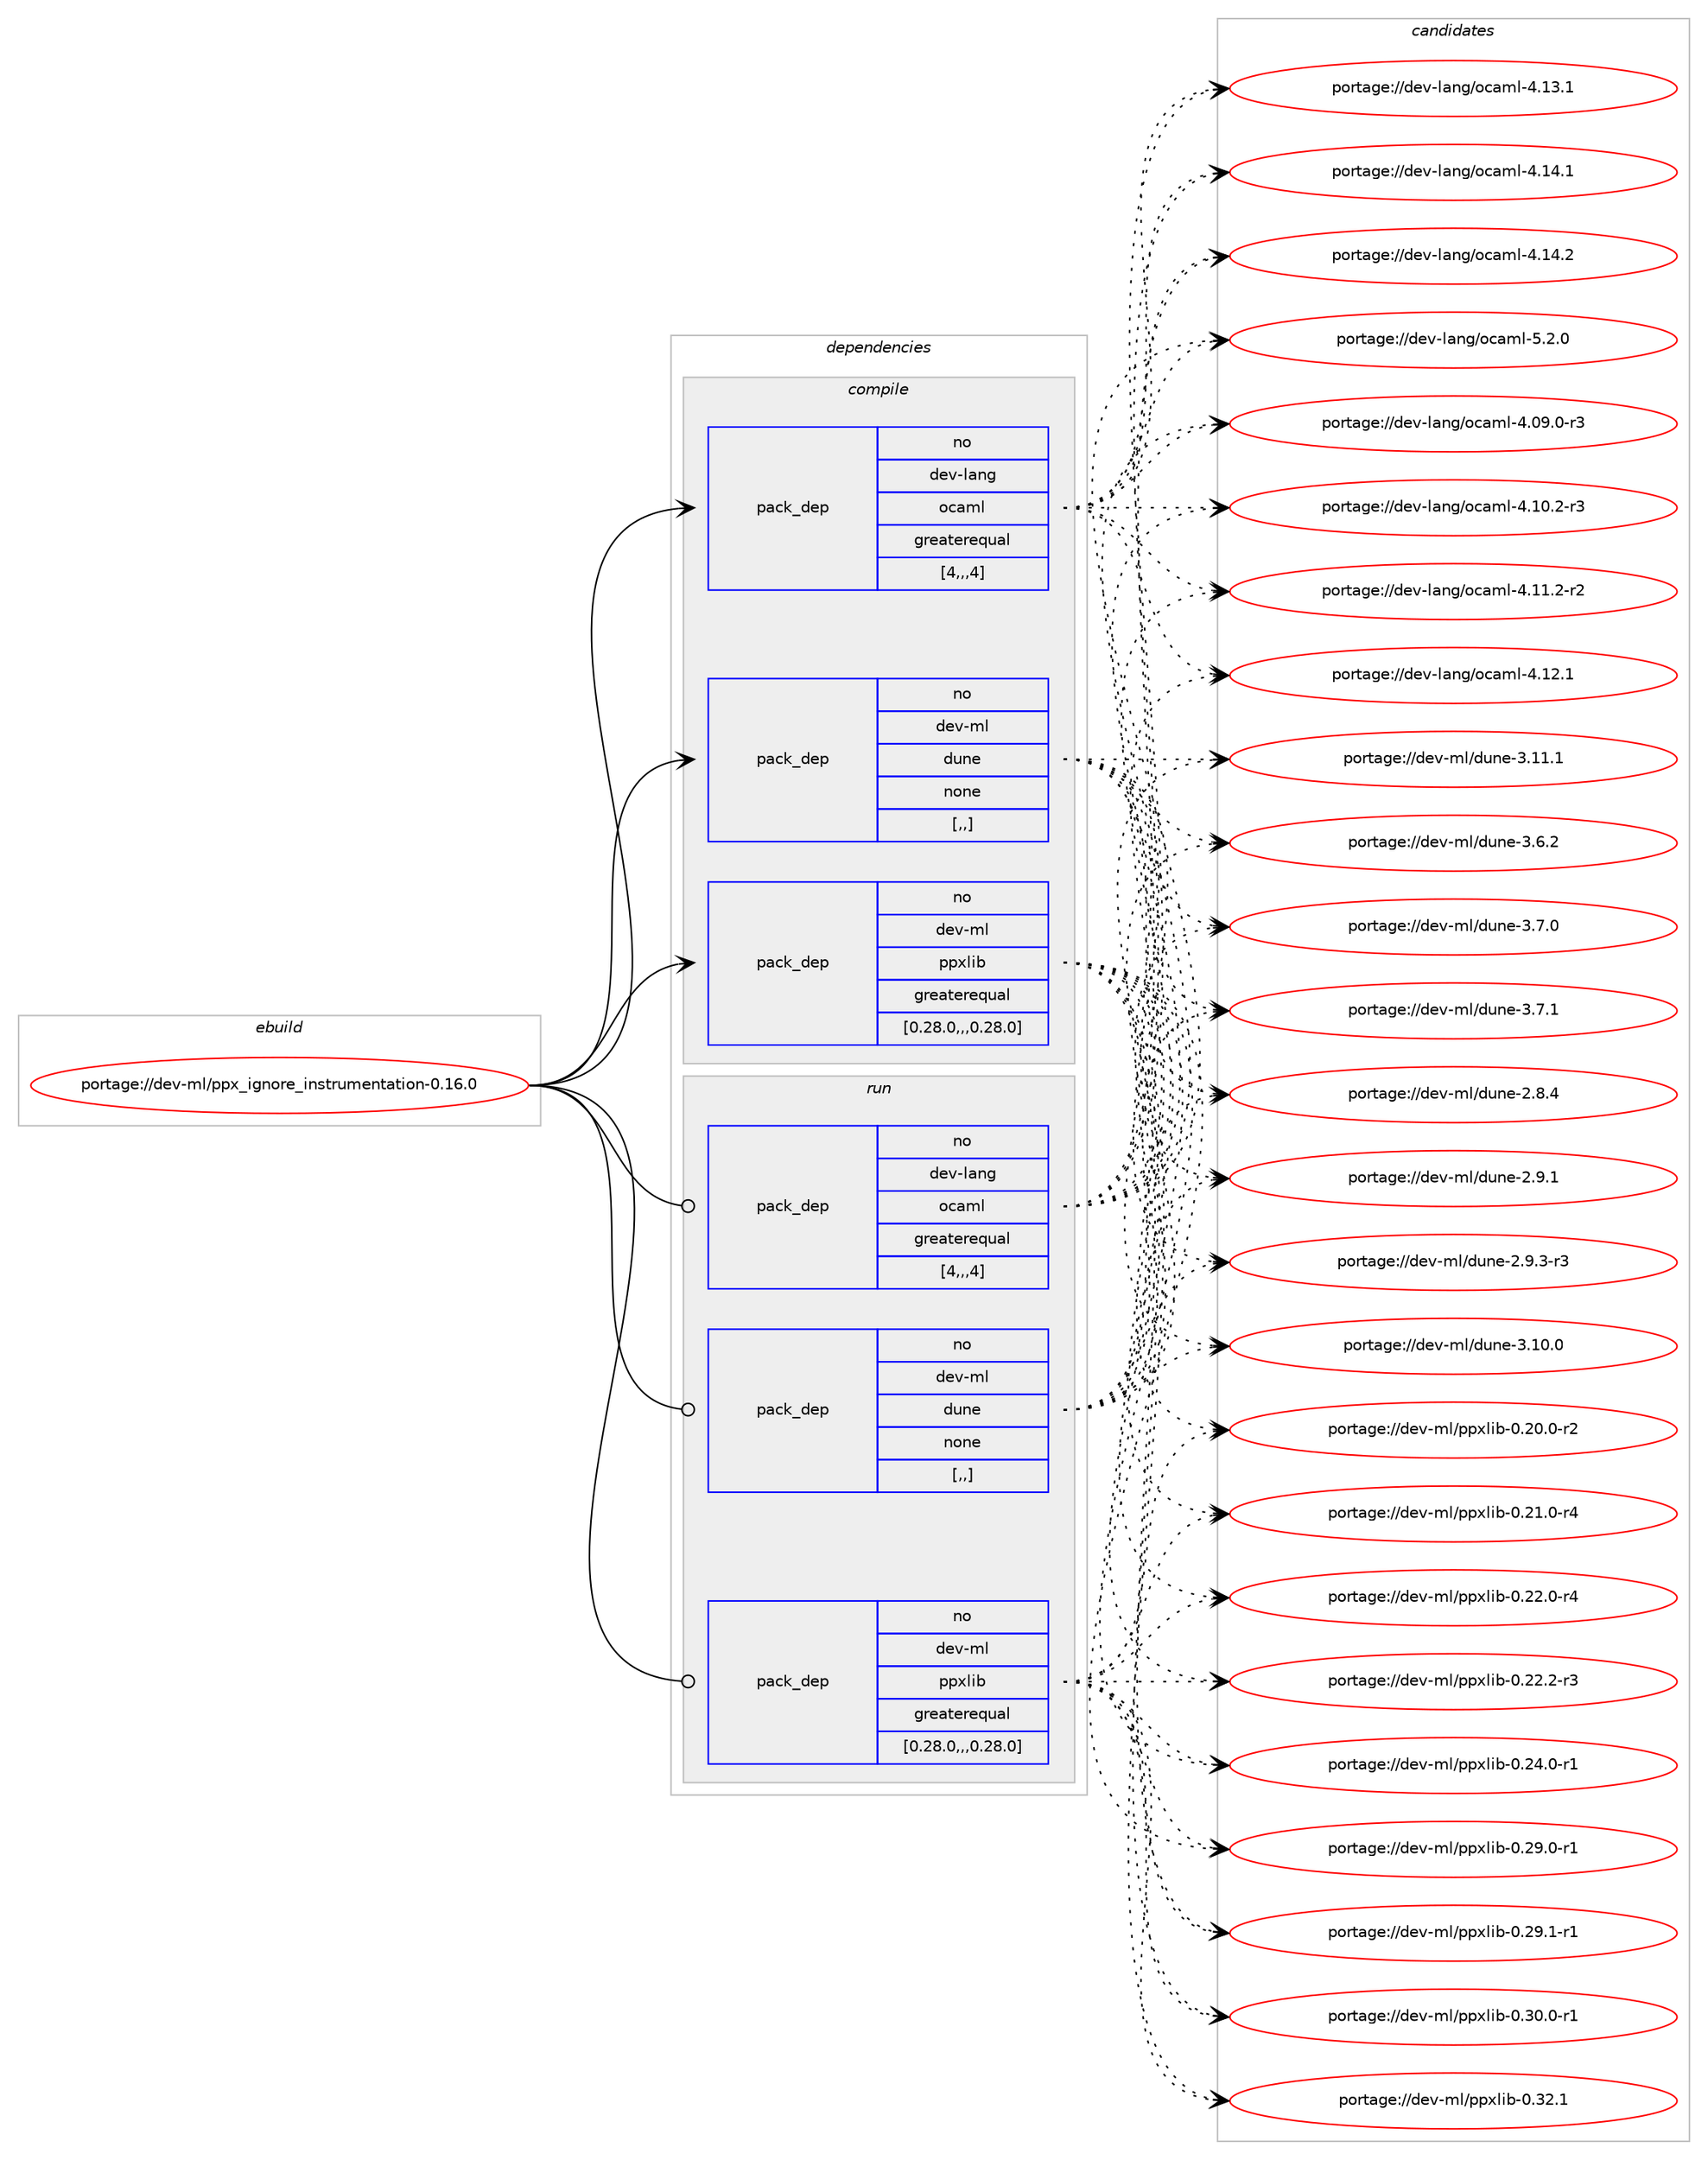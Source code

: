 digraph prolog {

# *************
# Graph options
# *************

newrank=true;
concentrate=true;
compound=true;
graph [rankdir=LR,fontname=Helvetica,fontsize=10,ranksep=1.5];#, ranksep=2.5, nodesep=0.2];
edge  [arrowhead=vee];
node  [fontname=Helvetica,fontsize=10];

# **********
# The ebuild
# **********

subgraph cluster_leftcol {
color=gray;
rank=same;
label=<<i>ebuild</i>>;
id [label="portage://dev-ml/ppx_ignore_instrumentation-0.16.0", color=red, width=4, href="../dev-ml/ppx_ignore_instrumentation-0.16.0.svg"];
}

# ****************
# The dependencies
# ****************

subgraph cluster_midcol {
color=gray;
label=<<i>dependencies</i>>;
subgraph cluster_compile {
fillcolor="#eeeeee";
style=filled;
label=<<i>compile</i>>;
subgraph pack89855 {
dependency119898 [label=<<TABLE BORDER="0" CELLBORDER="1" CELLSPACING="0" CELLPADDING="4" WIDTH="220"><TR><TD ROWSPAN="6" CELLPADDING="30">pack_dep</TD></TR><TR><TD WIDTH="110">no</TD></TR><TR><TD>dev-lang</TD></TR><TR><TD>ocaml</TD></TR><TR><TD>greaterequal</TD></TR><TR><TD>[4,,,4]</TD></TR></TABLE>>, shape=none, color=blue];
}
id:e -> dependency119898:w [weight=20,style="solid",arrowhead="vee"];
subgraph pack89856 {
dependency119899 [label=<<TABLE BORDER="0" CELLBORDER="1" CELLSPACING="0" CELLPADDING="4" WIDTH="220"><TR><TD ROWSPAN="6" CELLPADDING="30">pack_dep</TD></TR><TR><TD WIDTH="110">no</TD></TR><TR><TD>dev-ml</TD></TR><TR><TD>dune</TD></TR><TR><TD>none</TD></TR><TR><TD>[,,]</TD></TR></TABLE>>, shape=none, color=blue];
}
id:e -> dependency119899:w [weight=20,style="solid",arrowhead="vee"];
subgraph pack89857 {
dependency119900 [label=<<TABLE BORDER="0" CELLBORDER="1" CELLSPACING="0" CELLPADDING="4" WIDTH="220"><TR><TD ROWSPAN="6" CELLPADDING="30">pack_dep</TD></TR><TR><TD WIDTH="110">no</TD></TR><TR><TD>dev-ml</TD></TR><TR><TD>ppxlib</TD></TR><TR><TD>greaterequal</TD></TR><TR><TD>[0.28.0,,,0.28.0]</TD></TR></TABLE>>, shape=none, color=blue];
}
id:e -> dependency119900:w [weight=20,style="solid",arrowhead="vee"];
}
subgraph cluster_compileandrun {
fillcolor="#eeeeee";
style=filled;
label=<<i>compile and run</i>>;
}
subgraph cluster_run {
fillcolor="#eeeeee";
style=filled;
label=<<i>run</i>>;
subgraph pack89858 {
dependency119901 [label=<<TABLE BORDER="0" CELLBORDER="1" CELLSPACING="0" CELLPADDING="4" WIDTH="220"><TR><TD ROWSPAN="6" CELLPADDING="30">pack_dep</TD></TR><TR><TD WIDTH="110">no</TD></TR><TR><TD>dev-lang</TD></TR><TR><TD>ocaml</TD></TR><TR><TD>greaterequal</TD></TR><TR><TD>[4,,,4]</TD></TR></TABLE>>, shape=none, color=blue];
}
id:e -> dependency119901:w [weight=20,style="solid",arrowhead="odot"];
subgraph pack89859 {
dependency119902 [label=<<TABLE BORDER="0" CELLBORDER="1" CELLSPACING="0" CELLPADDING="4" WIDTH="220"><TR><TD ROWSPAN="6" CELLPADDING="30">pack_dep</TD></TR><TR><TD WIDTH="110">no</TD></TR><TR><TD>dev-ml</TD></TR><TR><TD>dune</TD></TR><TR><TD>none</TD></TR><TR><TD>[,,]</TD></TR></TABLE>>, shape=none, color=blue];
}
id:e -> dependency119902:w [weight=20,style="solid",arrowhead="odot"];
subgraph pack89860 {
dependency119903 [label=<<TABLE BORDER="0" CELLBORDER="1" CELLSPACING="0" CELLPADDING="4" WIDTH="220"><TR><TD ROWSPAN="6" CELLPADDING="30">pack_dep</TD></TR><TR><TD WIDTH="110">no</TD></TR><TR><TD>dev-ml</TD></TR><TR><TD>ppxlib</TD></TR><TR><TD>greaterequal</TD></TR><TR><TD>[0.28.0,,,0.28.0]</TD></TR></TABLE>>, shape=none, color=blue];
}
id:e -> dependency119903:w [weight=20,style="solid",arrowhead="odot"];
}
}

# **************
# The candidates
# **************

subgraph cluster_choices {
rank=same;
color=gray;
label=<<i>candidates</i>>;

subgraph choice89855 {
color=black;
nodesep=1;
choice1001011184510897110103471119997109108455246485746484511451 [label="portage://dev-lang/ocaml-4.09.0-r3", color=red, width=4,href="../dev-lang/ocaml-4.09.0-r3.svg"];
choice1001011184510897110103471119997109108455246494846504511451 [label="portage://dev-lang/ocaml-4.10.2-r3", color=red, width=4,href="../dev-lang/ocaml-4.10.2-r3.svg"];
choice1001011184510897110103471119997109108455246494946504511450 [label="portage://dev-lang/ocaml-4.11.2-r2", color=red, width=4,href="../dev-lang/ocaml-4.11.2-r2.svg"];
choice100101118451089711010347111999710910845524649504649 [label="portage://dev-lang/ocaml-4.12.1", color=red, width=4,href="../dev-lang/ocaml-4.12.1.svg"];
choice100101118451089711010347111999710910845524649514649 [label="portage://dev-lang/ocaml-4.13.1", color=red, width=4,href="../dev-lang/ocaml-4.13.1.svg"];
choice100101118451089711010347111999710910845524649524649 [label="portage://dev-lang/ocaml-4.14.1", color=red, width=4,href="../dev-lang/ocaml-4.14.1.svg"];
choice100101118451089711010347111999710910845524649524650 [label="portage://dev-lang/ocaml-4.14.2", color=red, width=4,href="../dev-lang/ocaml-4.14.2.svg"];
choice1001011184510897110103471119997109108455346504648 [label="portage://dev-lang/ocaml-5.2.0", color=red, width=4,href="../dev-lang/ocaml-5.2.0.svg"];
dependency119898:e -> choice1001011184510897110103471119997109108455246485746484511451:w [style=dotted,weight="100"];
dependency119898:e -> choice1001011184510897110103471119997109108455246494846504511451:w [style=dotted,weight="100"];
dependency119898:e -> choice1001011184510897110103471119997109108455246494946504511450:w [style=dotted,weight="100"];
dependency119898:e -> choice100101118451089711010347111999710910845524649504649:w [style=dotted,weight="100"];
dependency119898:e -> choice100101118451089711010347111999710910845524649514649:w [style=dotted,weight="100"];
dependency119898:e -> choice100101118451089711010347111999710910845524649524649:w [style=dotted,weight="100"];
dependency119898:e -> choice100101118451089711010347111999710910845524649524650:w [style=dotted,weight="100"];
dependency119898:e -> choice1001011184510897110103471119997109108455346504648:w [style=dotted,weight="100"];
}
subgraph choice89856 {
color=black;
nodesep=1;
choice1001011184510910847100117110101455046564652 [label="portage://dev-ml/dune-2.8.4", color=red, width=4,href="../dev-ml/dune-2.8.4.svg"];
choice1001011184510910847100117110101455046574649 [label="portage://dev-ml/dune-2.9.1", color=red, width=4,href="../dev-ml/dune-2.9.1.svg"];
choice10010111845109108471001171101014550465746514511451 [label="portage://dev-ml/dune-2.9.3-r3", color=red, width=4,href="../dev-ml/dune-2.9.3-r3.svg"];
choice100101118451091084710011711010145514649484648 [label="portage://dev-ml/dune-3.10.0", color=red, width=4,href="../dev-ml/dune-3.10.0.svg"];
choice100101118451091084710011711010145514649494649 [label="portage://dev-ml/dune-3.11.1", color=red, width=4,href="../dev-ml/dune-3.11.1.svg"];
choice1001011184510910847100117110101455146544650 [label="portage://dev-ml/dune-3.6.2", color=red, width=4,href="../dev-ml/dune-3.6.2.svg"];
choice1001011184510910847100117110101455146554648 [label="portage://dev-ml/dune-3.7.0", color=red, width=4,href="../dev-ml/dune-3.7.0.svg"];
choice1001011184510910847100117110101455146554649 [label="portage://dev-ml/dune-3.7.1", color=red, width=4,href="../dev-ml/dune-3.7.1.svg"];
dependency119899:e -> choice1001011184510910847100117110101455046564652:w [style=dotted,weight="100"];
dependency119899:e -> choice1001011184510910847100117110101455046574649:w [style=dotted,weight="100"];
dependency119899:e -> choice10010111845109108471001171101014550465746514511451:w [style=dotted,weight="100"];
dependency119899:e -> choice100101118451091084710011711010145514649484648:w [style=dotted,weight="100"];
dependency119899:e -> choice100101118451091084710011711010145514649494649:w [style=dotted,weight="100"];
dependency119899:e -> choice1001011184510910847100117110101455146544650:w [style=dotted,weight="100"];
dependency119899:e -> choice1001011184510910847100117110101455146554648:w [style=dotted,weight="100"];
dependency119899:e -> choice1001011184510910847100117110101455146554649:w [style=dotted,weight="100"];
}
subgraph choice89857 {
color=black;
nodesep=1;
choice100101118451091084711211212010810598454846504846484511450 [label="portage://dev-ml/ppxlib-0.20.0-r2", color=red, width=4,href="../dev-ml/ppxlib-0.20.0-r2.svg"];
choice100101118451091084711211212010810598454846504946484511452 [label="portage://dev-ml/ppxlib-0.21.0-r4", color=red, width=4,href="../dev-ml/ppxlib-0.21.0-r4.svg"];
choice100101118451091084711211212010810598454846505046484511452 [label="portage://dev-ml/ppxlib-0.22.0-r4", color=red, width=4,href="../dev-ml/ppxlib-0.22.0-r4.svg"];
choice100101118451091084711211212010810598454846505046504511451 [label="portage://dev-ml/ppxlib-0.22.2-r3", color=red, width=4,href="../dev-ml/ppxlib-0.22.2-r3.svg"];
choice100101118451091084711211212010810598454846505246484511449 [label="portage://dev-ml/ppxlib-0.24.0-r1", color=red, width=4,href="../dev-ml/ppxlib-0.24.0-r1.svg"];
choice100101118451091084711211212010810598454846505746484511449 [label="portage://dev-ml/ppxlib-0.29.0-r1", color=red, width=4,href="../dev-ml/ppxlib-0.29.0-r1.svg"];
choice100101118451091084711211212010810598454846505746494511449 [label="portage://dev-ml/ppxlib-0.29.1-r1", color=red, width=4,href="../dev-ml/ppxlib-0.29.1-r1.svg"];
choice100101118451091084711211212010810598454846514846484511449 [label="portage://dev-ml/ppxlib-0.30.0-r1", color=red, width=4,href="../dev-ml/ppxlib-0.30.0-r1.svg"];
choice10010111845109108471121121201081059845484651504649 [label="portage://dev-ml/ppxlib-0.32.1", color=red, width=4,href="../dev-ml/ppxlib-0.32.1.svg"];
dependency119900:e -> choice100101118451091084711211212010810598454846504846484511450:w [style=dotted,weight="100"];
dependency119900:e -> choice100101118451091084711211212010810598454846504946484511452:w [style=dotted,weight="100"];
dependency119900:e -> choice100101118451091084711211212010810598454846505046484511452:w [style=dotted,weight="100"];
dependency119900:e -> choice100101118451091084711211212010810598454846505046504511451:w [style=dotted,weight="100"];
dependency119900:e -> choice100101118451091084711211212010810598454846505246484511449:w [style=dotted,weight="100"];
dependency119900:e -> choice100101118451091084711211212010810598454846505746484511449:w [style=dotted,weight="100"];
dependency119900:e -> choice100101118451091084711211212010810598454846505746494511449:w [style=dotted,weight="100"];
dependency119900:e -> choice100101118451091084711211212010810598454846514846484511449:w [style=dotted,weight="100"];
dependency119900:e -> choice10010111845109108471121121201081059845484651504649:w [style=dotted,weight="100"];
}
subgraph choice89858 {
color=black;
nodesep=1;
choice1001011184510897110103471119997109108455246485746484511451 [label="portage://dev-lang/ocaml-4.09.0-r3", color=red, width=4,href="../dev-lang/ocaml-4.09.0-r3.svg"];
choice1001011184510897110103471119997109108455246494846504511451 [label="portage://dev-lang/ocaml-4.10.2-r3", color=red, width=4,href="../dev-lang/ocaml-4.10.2-r3.svg"];
choice1001011184510897110103471119997109108455246494946504511450 [label="portage://dev-lang/ocaml-4.11.2-r2", color=red, width=4,href="../dev-lang/ocaml-4.11.2-r2.svg"];
choice100101118451089711010347111999710910845524649504649 [label="portage://dev-lang/ocaml-4.12.1", color=red, width=4,href="../dev-lang/ocaml-4.12.1.svg"];
choice100101118451089711010347111999710910845524649514649 [label="portage://dev-lang/ocaml-4.13.1", color=red, width=4,href="../dev-lang/ocaml-4.13.1.svg"];
choice100101118451089711010347111999710910845524649524649 [label="portage://dev-lang/ocaml-4.14.1", color=red, width=4,href="../dev-lang/ocaml-4.14.1.svg"];
choice100101118451089711010347111999710910845524649524650 [label="portage://dev-lang/ocaml-4.14.2", color=red, width=4,href="../dev-lang/ocaml-4.14.2.svg"];
choice1001011184510897110103471119997109108455346504648 [label="portage://dev-lang/ocaml-5.2.0", color=red, width=4,href="../dev-lang/ocaml-5.2.0.svg"];
dependency119901:e -> choice1001011184510897110103471119997109108455246485746484511451:w [style=dotted,weight="100"];
dependency119901:e -> choice1001011184510897110103471119997109108455246494846504511451:w [style=dotted,weight="100"];
dependency119901:e -> choice1001011184510897110103471119997109108455246494946504511450:w [style=dotted,weight="100"];
dependency119901:e -> choice100101118451089711010347111999710910845524649504649:w [style=dotted,weight="100"];
dependency119901:e -> choice100101118451089711010347111999710910845524649514649:w [style=dotted,weight="100"];
dependency119901:e -> choice100101118451089711010347111999710910845524649524649:w [style=dotted,weight="100"];
dependency119901:e -> choice100101118451089711010347111999710910845524649524650:w [style=dotted,weight="100"];
dependency119901:e -> choice1001011184510897110103471119997109108455346504648:w [style=dotted,weight="100"];
}
subgraph choice89859 {
color=black;
nodesep=1;
choice1001011184510910847100117110101455046564652 [label="portage://dev-ml/dune-2.8.4", color=red, width=4,href="../dev-ml/dune-2.8.4.svg"];
choice1001011184510910847100117110101455046574649 [label="portage://dev-ml/dune-2.9.1", color=red, width=4,href="../dev-ml/dune-2.9.1.svg"];
choice10010111845109108471001171101014550465746514511451 [label="portage://dev-ml/dune-2.9.3-r3", color=red, width=4,href="../dev-ml/dune-2.9.3-r3.svg"];
choice100101118451091084710011711010145514649484648 [label="portage://dev-ml/dune-3.10.0", color=red, width=4,href="../dev-ml/dune-3.10.0.svg"];
choice100101118451091084710011711010145514649494649 [label="portage://dev-ml/dune-3.11.1", color=red, width=4,href="../dev-ml/dune-3.11.1.svg"];
choice1001011184510910847100117110101455146544650 [label="portage://dev-ml/dune-3.6.2", color=red, width=4,href="../dev-ml/dune-3.6.2.svg"];
choice1001011184510910847100117110101455146554648 [label="portage://dev-ml/dune-3.7.0", color=red, width=4,href="../dev-ml/dune-3.7.0.svg"];
choice1001011184510910847100117110101455146554649 [label="portage://dev-ml/dune-3.7.1", color=red, width=4,href="../dev-ml/dune-3.7.1.svg"];
dependency119902:e -> choice1001011184510910847100117110101455046564652:w [style=dotted,weight="100"];
dependency119902:e -> choice1001011184510910847100117110101455046574649:w [style=dotted,weight="100"];
dependency119902:e -> choice10010111845109108471001171101014550465746514511451:w [style=dotted,weight="100"];
dependency119902:e -> choice100101118451091084710011711010145514649484648:w [style=dotted,weight="100"];
dependency119902:e -> choice100101118451091084710011711010145514649494649:w [style=dotted,weight="100"];
dependency119902:e -> choice1001011184510910847100117110101455146544650:w [style=dotted,weight="100"];
dependency119902:e -> choice1001011184510910847100117110101455146554648:w [style=dotted,weight="100"];
dependency119902:e -> choice1001011184510910847100117110101455146554649:w [style=dotted,weight="100"];
}
subgraph choice89860 {
color=black;
nodesep=1;
choice100101118451091084711211212010810598454846504846484511450 [label="portage://dev-ml/ppxlib-0.20.0-r2", color=red, width=4,href="../dev-ml/ppxlib-0.20.0-r2.svg"];
choice100101118451091084711211212010810598454846504946484511452 [label="portage://dev-ml/ppxlib-0.21.0-r4", color=red, width=4,href="../dev-ml/ppxlib-0.21.0-r4.svg"];
choice100101118451091084711211212010810598454846505046484511452 [label="portage://dev-ml/ppxlib-0.22.0-r4", color=red, width=4,href="../dev-ml/ppxlib-0.22.0-r4.svg"];
choice100101118451091084711211212010810598454846505046504511451 [label="portage://dev-ml/ppxlib-0.22.2-r3", color=red, width=4,href="../dev-ml/ppxlib-0.22.2-r3.svg"];
choice100101118451091084711211212010810598454846505246484511449 [label="portage://dev-ml/ppxlib-0.24.0-r1", color=red, width=4,href="../dev-ml/ppxlib-0.24.0-r1.svg"];
choice100101118451091084711211212010810598454846505746484511449 [label="portage://dev-ml/ppxlib-0.29.0-r1", color=red, width=4,href="../dev-ml/ppxlib-0.29.0-r1.svg"];
choice100101118451091084711211212010810598454846505746494511449 [label="portage://dev-ml/ppxlib-0.29.1-r1", color=red, width=4,href="../dev-ml/ppxlib-0.29.1-r1.svg"];
choice100101118451091084711211212010810598454846514846484511449 [label="portage://dev-ml/ppxlib-0.30.0-r1", color=red, width=4,href="../dev-ml/ppxlib-0.30.0-r1.svg"];
choice10010111845109108471121121201081059845484651504649 [label="portage://dev-ml/ppxlib-0.32.1", color=red, width=4,href="../dev-ml/ppxlib-0.32.1.svg"];
dependency119903:e -> choice100101118451091084711211212010810598454846504846484511450:w [style=dotted,weight="100"];
dependency119903:e -> choice100101118451091084711211212010810598454846504946484511452:w [style=dotted,weight="100"];
dependency119903:e -> choice100101118451091084711211212010810598454846505046484511452:w [style=dotted,weight="100"];
dependency119903:e -> choice100101118451091084711211212010810598454846505046504511451:w [style=dotted,weight="100"];
dependency119903:e -> choice100101118451091084711211212010810598454846505246484511449:w [style=dotted,weight="100"];
dependency119903:e -> choice100101118451091084711211212010810598454846505746484511449:w [style=dotted,weight="100"];
dependency119903:e -> choice100101118451091084711211212010810598454846505746494511449:w [style=dotted,weight="100"];
dependency119903:e -> choice100101118451091084711211212010810598454846514846484511449:w [style=dotted,weight="100"];
dependency119903:e -> choice10010111845109108471121121201081059845484651504649:w [style=dotted,weight="100"];
}
}

}
